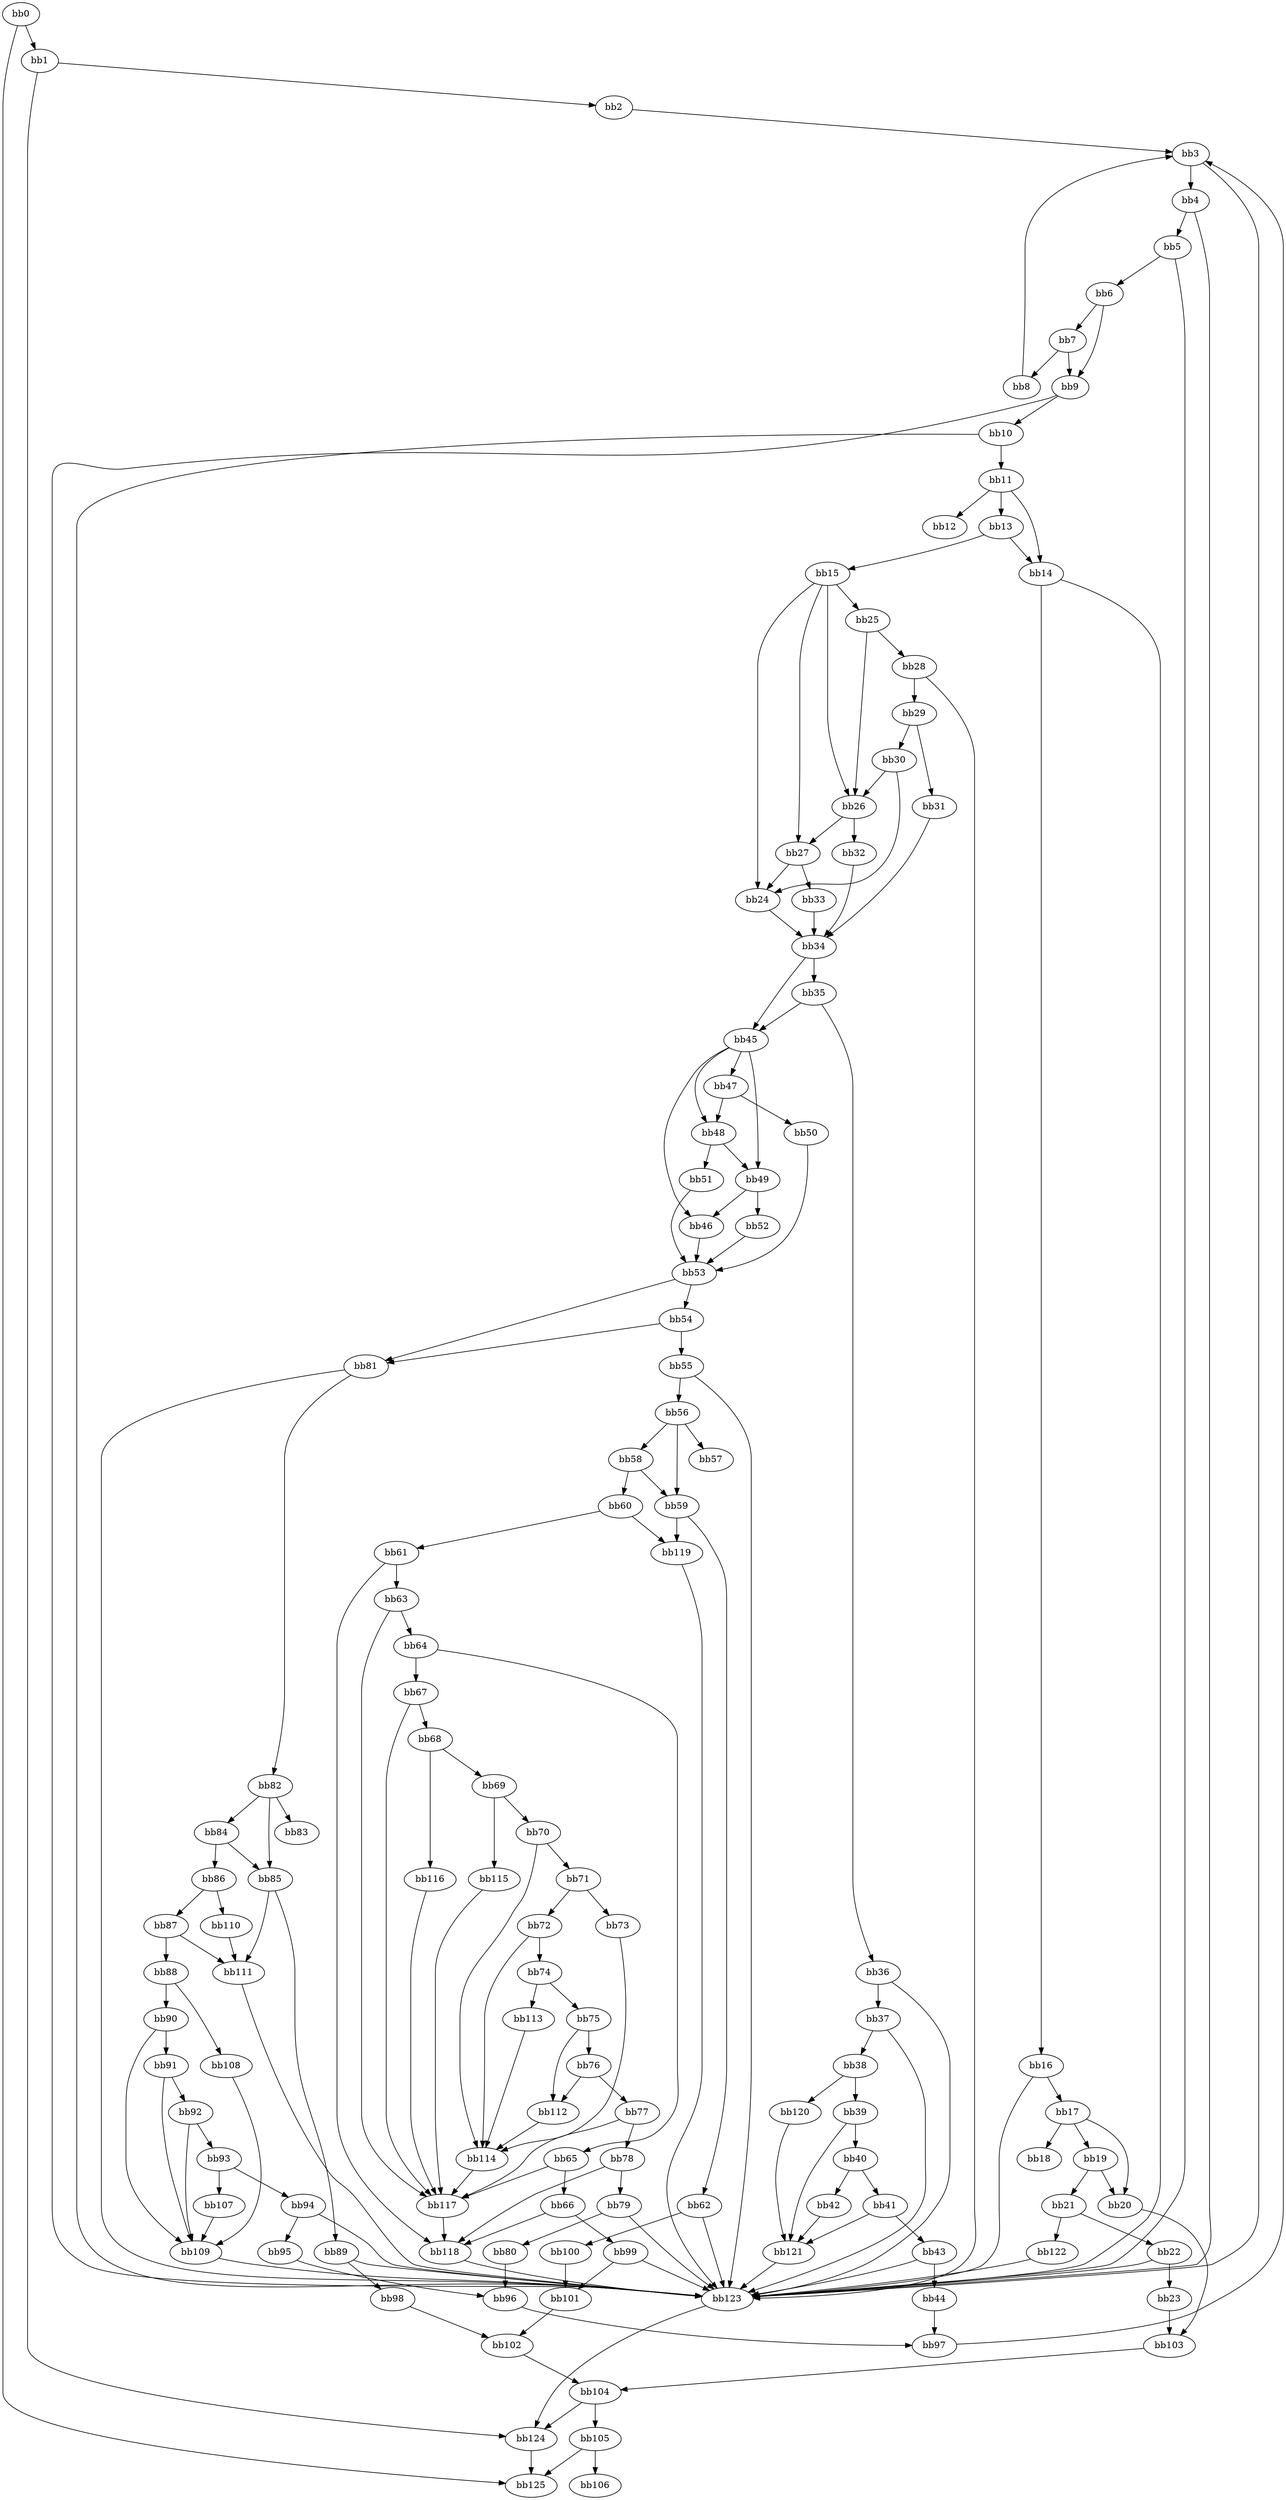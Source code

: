 digraph {
    0 [ label = "bb0\l" ]
    1 [ label = "bb1\l" ]
    2 [ label = "bb2\l" ]
    3 [ label = "bb3\l" ]
    4 [ label = "bb4\l" ]
    5 [ label = "bb5\l" ]
    6 [ label = "bb6\l" ]
    7 [ label = "bb7\l" ]
    8 [ label = "bb8\l" ]
    9 [ label = "bb9\l" ]
    10 [ label = "bb10\l" ]
    11 [ label = "bb11\l" ]
    12 [ label = "bb12\l" ]
    13 [ label = "bb13\l" ]
    14 [ label = "bb14\l" ]
    15 [ label = "bb15\l" ]
    16 [ label = "bb16\l" ]
    17 [ label = "bb17\l" ]
    18 [ label = "bb18\l" ]
    19 [ label = "bb19\l" ]
    20 [ label = "bb20\l" ]
    21 [ label = "bb21\l" ]
    22 [ label = "bb22\l" ]
    23 [ label = "bb23\l" ]
    24 [ label = "bb24\l" ]
    25 [ label = "bb25\l" ]
    26 [ label = "bb26\l" ]
    27 [ label = "bb27\l" ]
    28 [ label = "bb28\l" ]
    29 [ label = "bb29\l" ]
    30 [ label = "bb30\l" ]
    31 [ label = "bb31\l" ]
    32 [ label = "bb32\l" ]
    33 [ label = "bb33\l" ]
    34 [ label = "bb34\l" ]
    35 [ label = "bb35\l" ]
    36 [ label = "bb36\l" ]
    37 [ label = "bb37\l" ]
    38 [ label = "bb38\l" ]
    39 [ label = "bb39\l" ]
    40 [ label = "bb40\l" ]
    41 [ label = "bb41\l" ]
    42 [ label = "bb42\l" ]
    43 [ label = "bb43\l" ]
    44 [ label = "bb44\l" ]
    45 [ label = "bb45\l" ]
    46 [ label = "bb46\l" ]
    47 [ label = "bb47\l" ]
    48 [ label = "bb48\l" ]
    49 [ label = "bb49\l" ]
    50 [ label = "bb50\l" ]
    51 [ label = "bb51\l" ]
    52 [ label = "bb52\l" ]
    53 [ label = "bb53\l" ]
    54 [ label = "bb54\l" ]
    55 [ label = "bb55\l" ]
    56 [ label = "bb56\l" ]
    57 [ label = "bb57\l" ]
    58 [ label = "bb58\l" ]
    59 [ label = "bb59\l" ]
    60 [ label = "bb60\l" ]
    61 [ label = "bb61\l" ]
    62 [ label = "bb62\l" ]
    63 [ label = "bb63\l" ]
    64 [ label = "bb64\l" ]
    65 [ label = "bb65\l" ]
    66 [ label = "bb66\l" ]
    67 [ label = "bb67\l" ]
    68 [ label = "bb68\l" ]
    69 [ label = "bb69\l" ]
    70 [ label = "bb70\l" ]
    71 [ label = "bb71\l" ]
    72 [ label = "bb72\l" ]
    73 [ label = "bb73\l" ]
    74 [ label = "bb74\l" ]
    75 [ label = "bb75\l" ]
    76 [ label = "bb76\l" ]
    77 [ label = "bb77\l" ]
    78 [ label = "bb78\l" ]
    79 [ label = "bb79\l" ]
    80 [ label = "bb80\l" ]
    81 [ label = "bb81\l" ]
    82 [ label = "bb82\l" ]
    83 [ label = "bb83\l" ]
    84 [ label = "bb84\l" ]
    85 [ label = "bb85\l" ]
    86 [ label = "bb86\l" ]
    87 [ label = "bb87\l" ]
    88 [ label = "bb88\l" ]
    89 [ label = "bb89\l" ]
    90 [ label = "bb90\l" ]
    91 [ label = "bb91\l" ]
    92 [ label = "bb92\l" ]
    93 [ label = "bb93\l" ]
    94 [ label = "bb94\l" ]
    95 [ label = "bb95\l" ]
    96 [ label = "bb96\l" ]
    97 [ label = "bb97\l" ]
    98 [ label = "bb98\l" ]
    99 [ label = "bb99\l" ]
    100 [ label = "bb100\l" ]
    101 [ label = "bb101\l" ]
    102 [ label = "bb102\l" ]
    103 [ label = "bb103\l" ]
    104 [ label = "bb104\l" ]
    105 [ label = "bb105\l" ]
    106 [ label = "bb106\l" ]
    107 [ label = "bb107\l" ]
    108 [ label = "bb108\l" ]
    109 [ label = "bb109\l" ]
    110 [ label = "bb110\l" ]
    111 [ label = "bb111\l" ]
    112 [ label = "bb112\l" ]
    113 [ label = "bb113\l" ]
    114 [ label = "bb114\l" ]
    115 [ label = "bb115\l" ]
    116 [ label = "bb116\l" ]
    117 [ label = "bb117\l" ]
    118 [ label = "bb118\l" ]
    119 [ label = "bb119\l" ]
    120 [ label = "bb120\l" ]
    121 [ label = "bb121\l" ]
    122 [ label = "bb122\l" ]
    123 [ label = "bb123\l" ]
    124 [ label = "bb124\l" ]
    125 [ label = "bb125\l" ]
    0 -> 1 [ ]
    0 -> 125 [ ]
    1 -> 2 [ ]
    1 -> 124 [ ]
    2 -> 3 [ ]
    3 -> 4 [ ]
    3 -> 123 [ ]
    4 -> 5 [ ]
    4 -> 123 [ ]
    5 -> 6 [ ]
    5 -> 123 [ ]
    6 -> 7 [ ]
    6 -> 9 [ ]
    7 -> 8 [ ]
    7 -> 9 [ ]
    8 -> 3 [ ]
    9 -> 10 [ ]
    9 -> 123 [ ]
    10 -> 11 [ ]
    10 -> 123 [ ]
    11 -> 12 [ ]
    11 -> 13 [ ]
    11 -> 14 [ ]
    13 -> 14 [ ]
    13 -> 15 [ ]
    14 -> 16 [ ]
    14 -> 123 [ ]
    15 -> 24 [ ]
    15 -> 25 [ ]
    15 -> 26 [ ]
    15 -> 27 [ ]
    16 -> 17 [ ]
    16 -> 123 [ ]
    17 -> 18 [ ]
    17 -> 19 [ ]
    17 -> 20 [ ]
    19 -> 20 [ ]
    19 -> 21 [ ]
    20 -> 103 [ ]
    21 -> 22 [ ]
    21 -> 122 [ ]
    22 -> 23 [ ]
    22 -> 123 [ ]
    23 -> 103 [ ]
    24 -> 34 [ ]
    25 -> 26 [ ]
    25 -> 28 [ ]
    26 -> 27 [ ]
    26 -> 32 [ ]
    27 -> 24 [ ]
    27 -> 33 [ ]
    28 -> 29 [ ]
    28 -> 123 [ ]
    29 -> 30 [ ]
    29 -> 31 [ ]
    30 -> 24 [ ]
    30 -> 26 [ ]
    31 -> 34 [ ]
    32 -> 34 [ ]
    33 -> 34 [ ]
    34 -> 35 [ ]
    34 -> 45 [ ]
    35 -> 36 [ ]
    35 -> 45 [ ]
    36 -> 37 [ ]
    36 -> 123 [ ]
    37 -> 38 [ ]
    37 -> 123 [ ]
    38 -> 39 [ ]
    38 -> 120 [ ]
    39 -> 40 [ ]
    39 -> 121 [ ]
    40 -> 41 [ ]
    40 -> 42 [ ]
    41 -> 43 [ ]
    41 -> 121 [ ]
    42 -> 121 [ ]
    43 -> 44 [ ]
    43 -> 123 [ ]
    44 -> 97 [ ]
    45 -> 46 [ ]
    45 -> 47 [ ]
    45 -> 48 [ ]
    45 -> 49 [ ]
    46 -> 53 [ ]
    47 -> 48 [ ]
    47 -> 50 [ ]
    48 -> 49 [ ]
    48 -> 51 [ ]
    49 -> 46 [ ]
    49 -> 52 [ ]
    50 -> 53 [ ]
    51 -> 53 [ ]
    52 -> 53 [ ]
    53 -> 54 [ ]
    53 -> 81 [ ]
    54 -> 55 [ ]
    54 -> 81 [ ]
    55 -> 56 [ ]
    55 -> 123 [ ]
    56 -> 57 [ ]
    56 -> 58 [ ]
    56 -> 59 [ ]
    58 -> 59 [ ]
    58 -> 60 [ ]
    59 -> 62 [ ]
    59 -> 119 [ ]
    60 -> 61 [ ]
    60 -> 119 [ ]
    61 -> 63 [ ]
    61 -> 118 [ ]
    62 -> 100 [ ]
    62 -> 123 [ ]
    63 -> 64 [ ]
    63 -> 117 [ ]
    64 -> 65 [ ]
    64 -> 67 [ ]
    65 -> 66 [ ]
    65 -> 117 [ ]
    66 -> 99 [ ]
    66 -> 118 [ ]
    67 -> 68 [ ]
    67 -> 117 [ ]
    68 -> 69 [ ]
    68 -> 116 [ ]
    69 -> 70 [ ]
    69 -> 115 [ ]
    70 -> 71 [ ]
    70 -> 114 [ ]
    71 -> 72 [ ]
    71 -> 73 [ ]
    72 -> 74 [ ]
    72 -> 114 [ ]
    73 -> 114 [ ]
    74 -> 75 [ ]
    74 -> 113 [ ]
    75 -> 76 [ ]
    75 -> 112 [ ]
    76 -> 77 [ ]
    76 -> 112 [ ]
    77 -> 78 [ ]
    77 -> 117 [ ]
    78 -> 79 [ ]
    78 -> 118 [ ]
    79 -> 80 [ ]
    79 -> 123 [ ]
    80 -> 96 [ ]
    81 -> 82 [ ]
    81 -> 123 [ ]
    82 -> 83 [ ]
    82 -> 84 [ ]
    82 -> 85 [ ]
    84 -> 85 [ ]
    84 -> 86 [ ]
    85 -> 89 [ ]
    85 -> 111 [ ]
    86 -> 87 [ ]
    86 -> 110 [ ]
    87 -> 88 [ ]
    87 -> 111 [ ]
    88 -> 90 [ ]
    88 -> 108 [ ]
    89 -> 98 [ ]
    89 -> 123 [ ]
    90 -> 91 [ ]
    90 -> 109 [ ]
    91 -> 92 [ ]
    91 -> 109 [ ]
    92 -> 93 [ ]
    92 -> 109 [ ]
    93 -> 94 [ ]
    93 -> 107 [ ]
    94 -> 95 [ ]
    94 -> 123 [ ]
    95 -> 96 [ ]
    96 -> 97 [ ]
    97 -> 3 [ ]
    98 -> 102 [ ]
    99 -> 101 [ ]
    99 -> 123 [ ]
    100 -> 101 [ ]
    101 -> 102 [ ]
    102 -> 104 [ ]
    103 -> 104 [ ]
    104 -> 105 [ ]
    104 -> 124 [ ]
    105 -> 106 [ ]
    105 -> 125 [ ]
    107 -> 109 [ ]
    108 -> 109 [ ]
    109 -> 123 [ ]
    110 -> 111 [ ]
    111 -> 123 [ ]
    112 -> 114 [ ]
    113 -> 114 [ ]
    114 -> 117 [ ]
    115 -> 117 [ ]
    116 -> 117 [ ]
    117 -> 118 [ ]
    118 -> 123 [ ]
    119 -> 123 [ ]
    120 -> 121 [ ]
    121 -> 123 [ ]
    122 -> 123 [ ]
    123 -> 124 [ ]
    124 -> 125 [ ]
}

